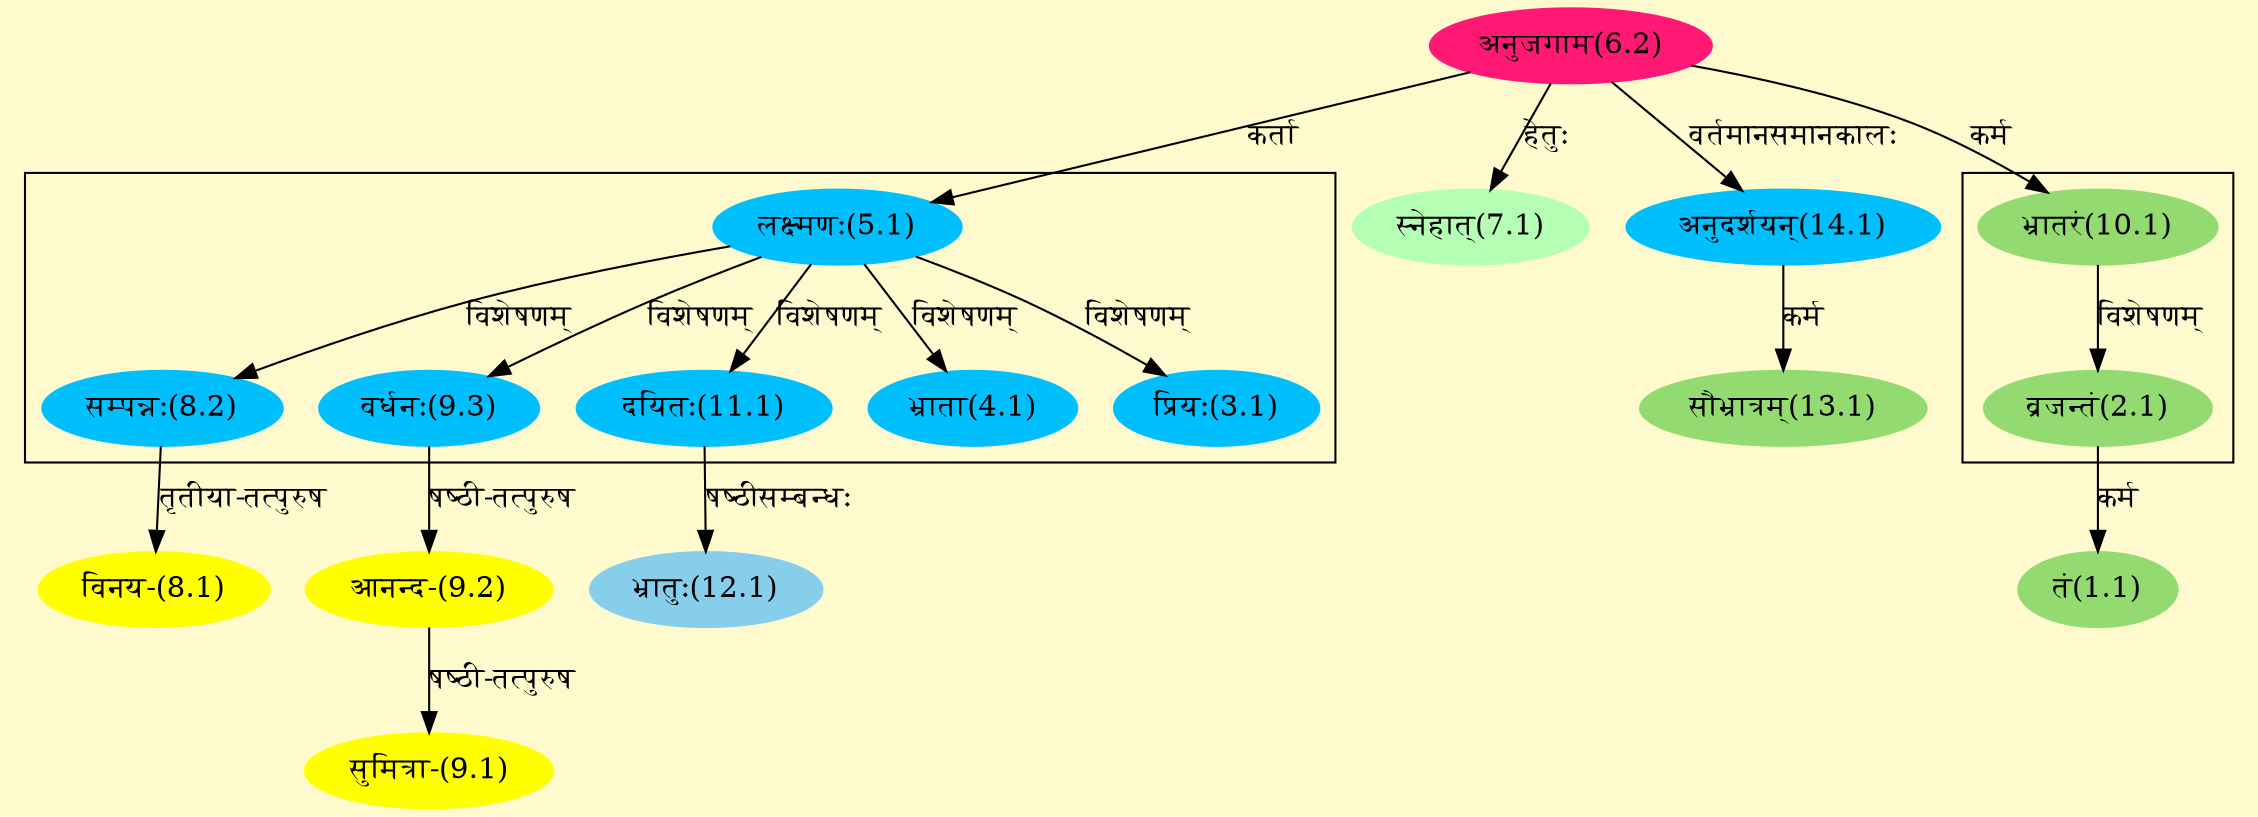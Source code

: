 digraph G{
rankdir=BT;
 compound=true;
 bgcolor="lemonchiffon1";

subgraph cluster_1{
Node2_1 [style=filled, color="#93DB70" label = "व्रजन्तं(2.1)"]
Node10_1 [style=filled, color="#93DB70" label = "भ्रातरं(10.1)"]

}

subgraph cluster_2{
Node3_1 [style=filled, color="#00BFFF" label = "प्रियः(3.1)"]
Node5_1 [style=filled, color="#00BFFF" label = "लक्ष्मणः(5.1)"]
Node4_1 [style=filled, color="#00BFFF" label = "भ्राता(4.1)"]
Node8_2 [style=filled, color="#00BFFF" label = "सम्पन्नः(8.2)"]
Node9_3 [style=filled, color="#00BFFF" label = "वर्धनः(9.3)"]
Node11_1 [style=filled, color="#00BFFF" label = "दयितः(11.1)"]

}
Node1_1 [style=filled, color="#93DB70" label = "तं(1.1)"]
Node2_1 [style=filled, color="#93DB70" label = "व्रजन्तं(2.1)"]
Node5_1 [style=filled, color="#00BFFF" label = "लक्ष्मणः(5.1)"]
Node6_2 [style=filled, color="#FF1975" label = "अनुजगाम(6.2)"]
Node [style=filled, color="" label = "()"]
Node7_1 [style=filled, color="#B4FFB4" label = "स्नेहात्(7.1)"]
Node8_1 [style=filled, color="#FFFF00" label = "विनय-(8.1)"]
Node8_2 [style=filled, color="#00BFFF" label = "सम्पन्नः(8.2)"]
Node9_1 [style=filled, color="#FFFF00" label = "सुमित्रा-(9.1)"]
Node9_2 [style=filled, color="#FFFF00" label = "आनन्द-(9.2)"]
Node9_3 [style=filled, color="#00BFFF" label = "वर्धनः(9.3)"]
Node10_1 [style=filled, color="#93DB70" label = "भ्रातरं(10.1)"]
Node12_1 [style=filled, color="#87CEEB" label = "भ्रातुः(12.1)"]
Node11_1 [style=filled, color="#00BFFF" label = "दयितः(11.1)"]
Node13_1 [style=filled, color="#93DB70" label = "सौभ्रात्रम्(13.1)"]
Node14_1 [style=filled, color="#00BFFF" label = "अनुदर्शयन्(14.1)"]
/* Start of Relations section */

Node1_1 -> Node2_1 [  label="कर्म"  dir="back" ]
Node2_1 -> Node10_1 [  label="विशेषणम्"  dir="back" ]
Node3_1 -> Node5_1 [  label="विशेषणम्"  dir="back" ]
Node4_1 -> Node5_1 [  label="विशेषणम्"  dir="back" ]
Node5_1 -> Node6_2 [  label="कर्ता"  dir="back" ]
Node7_1 -> Node6_2 [  label="हेतुः"  dir="back" ]
Node8_1 -> Node8_2 [  label="तृतीया-तत्पुरुष"  dir="back" ]
Node8_2 -> Node5_1 [  label="विशेषणम्"  dir="back" ]
Node9_1 -> Node9_2 [  label="षष्ठी-तत्पुरुष"  dir="back" ]
Node9_2 -> Node9_3 [  label="षष्ठी-तत्पुरुष"  dir="back" ]
Node9_3 -> Node5_1 [  label="विशेषणम्"  dir="back" ]
Node10_1 -> Node6_2 [  label="कर्म"  dir="back" ]
Node11_1 -> Node5_1 [  label="विशेषणम्"  dir="back" ]
Node12_1 -> Node11_1 [  label="षष्ठीसम्बन्धः"  dir="back" ]
Node13_1 -> Node14_1 [  label="कर्म"  dir="back" ]
Node14_1 -> Node6_2 [  label="वर्तमानसमानकालः"  dir="back" ]
}
